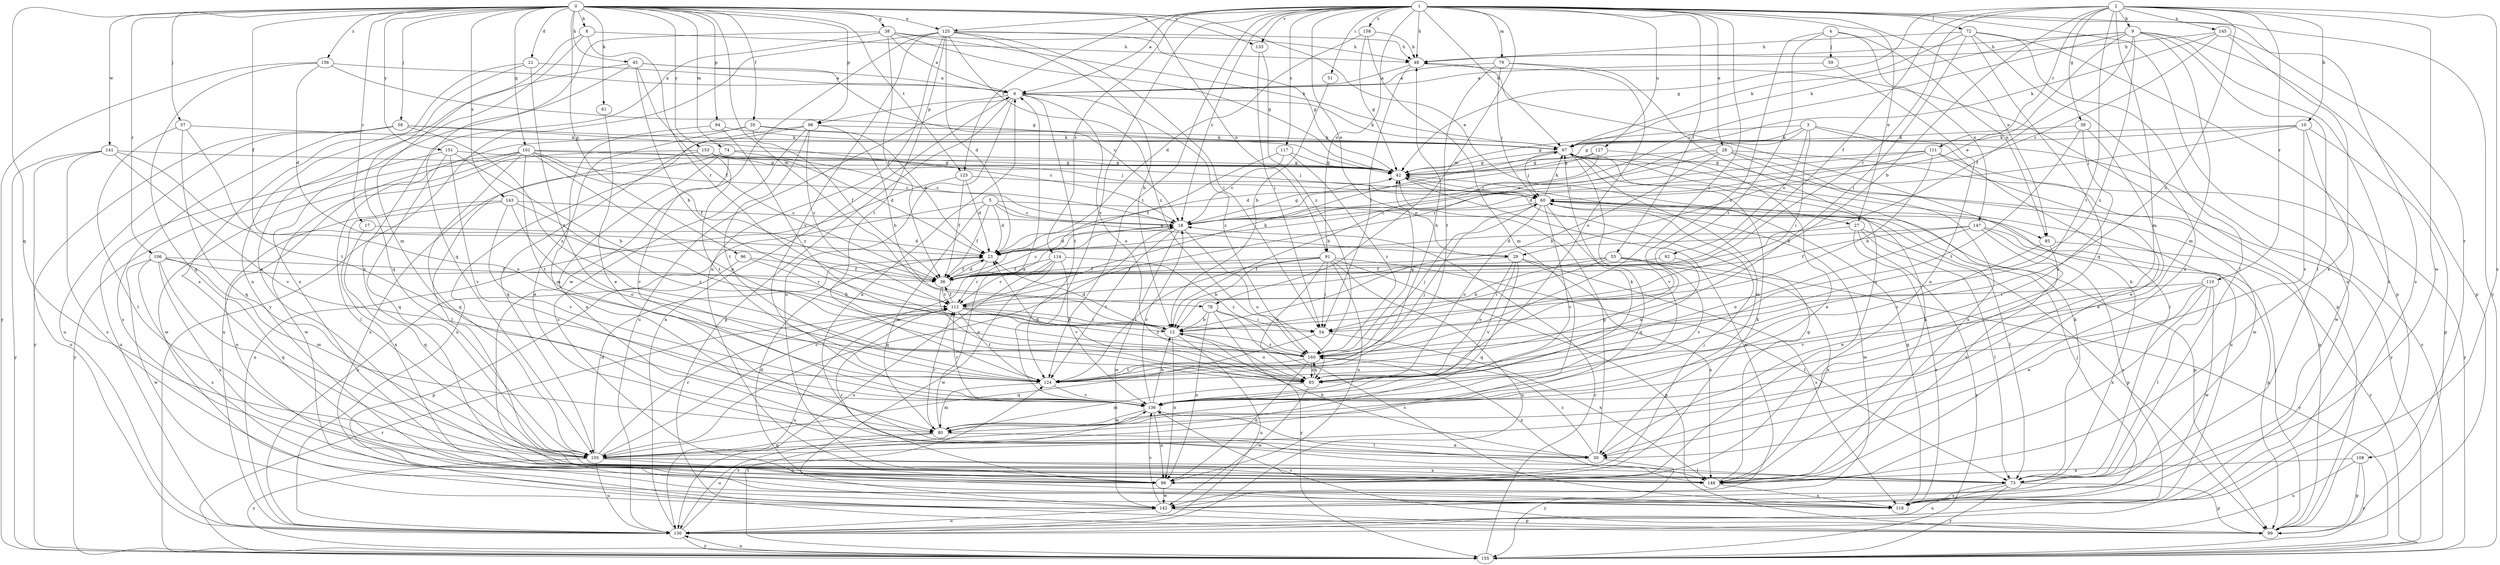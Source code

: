 strict digraph  {
0;
1;
2;
3;
4;
5;
6;
8;
9;
10;
12;
17;
18;
21;
23;
27;
28;
29;
30;
35;
36;
38;
39;
42;
45;
48;
51;
53;
54;
57;
58;
59;
60;
61;
67;
72;
73;
74;
78;
79;
80;
85;
86;
91;
92;
93;
94;
96;
98;
99;
101;
105;
106;
108;
110;
111;
112;
114;
117;
118;
123;
124;
125;
127;
130;
133;
136;
141;
142;
143;
145;
147;
148;
151;
153;
155;
156;
158;
160;
0 -> 8  [label=b];
0 -> 17  [label=c];
0 -> 21  [label=d];
0 -> 27  [label=e];
0 -> 35  [label=f];
0 -> 36  [label=f];
0 -> 38  [label=g];
0 -> 45  [label=h];
0 -> 57  [label=j];
0 -> 58  [label=j];
0 -> 61  [label=k];
0 -> 74  [label=m];
0 -> 78  [label=m];
0 -> 91  [label=o];
0 -> 94  [label=p];
0 -> 96  [label=p];
0 -> 98  [label=p];
0 -> 101  [label=q];
0 -> 105  [label=q];
0 -> 106  [label=r];
0 -> 123  [label=t];
0 -> 125  [label=u];
0 -> 133  [label=v];
0 -> 141  [label=w];
0 -> 143  [label=x];
0 -> 151  [label=y];
0 -> 153  [label=y];
0 -> 156  [label=z];
1 -> 6  [label=a];
1 -> 18  [label=c];
1 -> 27  [label=e];
1 -> 28  [label=e];
1 -> 29  [label=e];
1 -> 48  [label=h];
1 -> 51  [label=i];
1 -> 53  [label=i];
1 -> 67  [label=k];
1 -> 72  [label=l];
1 -> 78  [label=m];
1 -> 79  [label=m];
1 -> 85  [label=n];
1 -> 91  [label=o];
1 -> 108  [label=r];
1 -> 114  [label=s];
1 -> 117  [label=s];
1 -> 123  [label=t];
1 -> 124  [label=t];
1 -> 125  [label=u];
1 -> 127  [label=u];
1 -> 130  [label=u];
1 -> 133  [label=v];
1 -> 136  [label=v];
1 -> 155  [label=y];
1 -> 158  [label=z];
1 -> 160  [label=z];
2 -> 9  [label=b];
2 -> 10  [label=b];
2 -> 12  [label=b];
2 -> 36  [label=f];
2 -> 39  [label=g];
2 -> 42  [label=g];
2 -> 80  [label=m];
2 -> 110  [label=r];
2 -> 111  [label=r];
2 -> 112  [label=r];
2 -> 118  [label=s];
2 -> 124  [label=t];
2 -> 142  [label=w];
2 -> 145  [label=x];
2 -> 160  [label=z];
3 -> 42  [label=g];
3 -> 54  [label=i];
3 -> 67  [label=k];
3 -> 73  [label=l];
3 -> 92  [label=o];
3 -> 112  [label=r];
3 -> 155  [label=y];
4 -> 59  [label=j];
4 -> 85  [label=n];
4 -> 124  [label=t];
4 -> 147  [label=x];
4 -> 160  [label=z];
5 -> 18  [label=c];
5 -> 23  [label=d];
5 -> 29  [label=e];
5 -> 36  [label=f];
5 -> 80  [label=m];
5 -> 85  [label=n];
5 -> 130  [label=u];
6 -> 67  [label=k];
6 -> 86  [label=n];
6 -> 93  [label=o];
6 -> 98  [label=p];
6 -> 99  [label=p];
6 -> 124  [label=t];
6 -> 130  [label=u];
6 -> 160  [label=z];
8 -> 48  [label=h];
8 -> 80  [label=m];
8 -> 112  [label=r];
8 -> 148  [label=x];
9 -> 18  [label=c];
9 -> 29  [label=e];
9 -> 36  [label=f];
9 -> 48  [label=h];
9 -> 67  [label=k];
9 -> 73  [label=l];
9 -> 80  [label=m];
9 -> 99  [label=p];
9 -> 118  [label=s];
9 -> 160  [label=z];
10 -> 42  [label=g];
10 -> 60  [label=j];
10 -> 67  [label=k];
10 -> 99  [label=p];
10 -> 136  [label=v];
10 -> 142  [label=w];
12 -> 23  [label=d];
12 -> 86  [label=n];
12 -> 93  [label=o];
12 -> 130  [label=u];
12 -> 160  [label=z];
17 -> 23  [label=d];
17 -> 105  [label=q];
18 -> 23  [label=d];
18 -> 42  [label=g];
18 -> 93  [label=o];
18 -> 105  [label=q];
18 -> 124  [label=t];
18 -> 142  [label=w];
21 -> 6  [label=a];
21 -> 105  [label=q];
21 -> 124  [label=t];
21 -> 148  [label=x];
23 -> 36  [label=f];
23 -> 112  [label=r];
27 -> 23  [label=d];
27 -> 73  [label=l];
27 -> 99  [label=p];
27 -> 118  [label=s];
27 -> 155  [label=y];
28 -> 12  [label=b];
28 -> 18  [label=c];
28 -> 42  [label=g];
28 -> 142  [label=w];
28 -> 148  [label=x];
28 -> 155  [label=y];
29 -> 36  [label=f];
29 -> 93  [label=o];
29 -> 105  [label=q];
29 -> 118  [label=s];
29 -> 136  [label=v];
29 -> 148  [label=x];
30 -> 12  [label=b];
30 -> 42  [label=g];
30 -> 155  [label=y];
30 -> 160  [label=z];
35 -> 23  [label=d];
35 -> 30  [label=e];
35 -> 36  [label=f];
35 -> 67  [label=k];
35 -> 130  [label=u];
36 -> 18  [label=c];
36 -> 23  [label=d];
36 -> 93  [label=o];
36 -> 112  [label=r];
38 -> 6  [label=a];
38 -> 36  [label=f];
38 -> 42  [label=g];
38 -> 48  [label=h];
38 -> 67  [label=k];
38 -> 105  [label=q];
38 -> 148  [label=x];
39 -> 30  [label=e];
39 -> 67  [label=k];
39 -> 124  [label=t];
39 -> 136  [label=v];
42 -> 60  [label=j];
42 -> 142  [label=w];
45 -> 6  [label=a];
45 -> 12  [label=b];
45 -> 18  [label=c];
45 -> 36  [label=f];
45 -> 86  [label=n];
45 -> 148  [label=x];
48 -> 6  [label=a];
48 -> 54  [label=i];
48 -> 99  [label=p];
51 -> 12  [label=b];
53 -> 12  [label=b];
53 -> 36  [label=f];
53 -> 54  [label=i];
53 -> 136  [label=v];
53 -> 148  [label=x];
53 -> 155  [label=y];
54 -> 105  [label=q];
54 -> 148  [label=x];
57 -> 67  [label=k];
57 -> 73  [label=l];
57 -> 105  [label=q];
57 -> 124  [label=t];
58 -> 18  [label=c];
58 -> 67  [label=k];
58 -> 118  [label=s];
58 -> 130  [label=u];
58 -> 155  [label=y];
58 -> 160  [label=z];
59 -> 6  [label=a];
59 -> 86  [label=n];
60 -> 18  [label=c];
60 -> 67  [label=k];
60 -> 73  [label=l];
60 -> 93  [label=o];
60 -> 99  [label=p];
60 -> 105  [label=q];
60 -> 136  [label=v];
60 -> 142  [label=w];
61 -> 30  [label=e];
67 -> 42  [label=g];
67 -> 60  [label=j];
67 -> 80  [label=m];
67 -> 99  [label=p];
67 -> 130  [label=u];
67 -> 136  [label=v];
72 -> 48  [label=h];
72 -> 54  [label=i];
72 -> 67  [label=k];
72 -> 73  [label=l];
72 -> 99  [label=p];
72 -> 105  [label=q];
72 -> 148  [label=x];
73 -> 48  [label=h];
73 -> 67  [label=k];
73 -> 99  [label=p];
73 -> 118  [label=s];
73 -> 130  [label=u];
73 -> 155  [label=y];
74 -> 18  [label=c];
74 -> 30  [label=e];
74 -> 42  [label=g];
74 -> 118  [label=s];
74 -> 136  [label=v];
78 -> 12  [label=b];
78 -> 54  [label=i];
78 -> 86  [label=n];
78 -> 118  [label=s];
78 -> 155  [label=y];
79 -> 6  [label=a];
79 -> 60  [label=j];
79 -> 86  [label=n];
79 -> 93  [label=o];
79 -> 124  [label=t];
80 -> 6  [label=a];
80 -> 30  [label=e];
80 -> 105  [label=q];
80 -> 112  [label=r];
80 -> 130  [label=u];
85 -> 30  [label=e];
85 -> 93  [label=o];
85 -> 155  [label=y];
86 -> 23  [label=d];
86 -> 60  [label=j];
86 -> 67  [label=k];
86 -> 112  [label=r];
86 -> 142  [label=w];
91 -> 12  [label=b];
91 -> 36  [label=f];
91 -> 54  [label=i];
91 -> 73  [label=l];
91 -> 86  [label=n];
91 -> 93  [label=o];
91 -> 99  [label=p];
91 -> 124  [label=t];
91 -> 130  [label=u];
92 -> 36  [label=f];
92 -> 93  [label=o];
93 -> 23  [label=d];
93 -> 80  [label=m];
93 -> 142  [label=w];
93 -> 160  [label=z];
94 -> 67  [label=k];
94 -> 80  [label=m];
94 -> 160  [label=z];
96 -> 12  [label=b];
96 -> 36  [label=f];
96 -> 99  [label=p];
98 -> 12  [label=b];
98 -> 67  [label=k];
98 -> 105  [label=q];
98 -> 112  [label=r];
98 -> 118  [label=s];
98 -> 124  [label=t];
98 -> 130  [label=u];
99 -> 60  [label=j];
99 -> 136  [label=v];
101 -> 18  [label=c];
101 -> 36  [label=f];
101 -> 42  [label=g];
101 -> 60  [label=j];
101 -> 73  [label=l];
101 -> 93  [label=o];
101 -> 105  [label=q];
101 -> 124  [label=t];
101 -> 142  [label=w];
101 -> 155  [label=y];
105 -> 18  [label=c];
105 -> 23  [label=d];
105 -> 73  [label=l];
105 -> 86  [label=n];
105 -> 112  [label=r];
105 -> 130  [label=u];
105 -> 148  [label=x];
105 -> 155  [label=y];
106 -> 36  [label=f];
106 -> 80  [label=m];
106 -> 105  [label=q];
106 -> 112  [label=r];
106 -> 118  [label=s];
106 -> 142  [label=w];
106 -> 148  [label=x];
108 -> 99  [label=p];
108 -> 130  [label=u];
108 -> 148  [label=x];
108 -> 155  [label=y];
110 -> 30  [label=e];
110 -> 73  [label=l];
110 -> 112  [label=r];
110 -> 136  [label=v];
110 -> 142  [label=w];
110 -> 148  [label=x];
111 -> 12  [label=b];
111 -> 18  [label=c];
111 -> 23  [label=d];
111 -> 30  [label=e];
111 -> 42  [label=g];
111 -> 155  [label=y];
112 -> 12  [label=b];
112 -> 36  [label=f];
112 -> 54  [label=i];
112 -> 67  [label=k];
112 -> 124  [label=t];
112 -> 130  [label=u];
112 -> 160  [label=z];
114 -> 36  [label=f];
114 -> 112  [label=r];
114 -> 130  [label=u];
114 -> 136  [label=v];
114 -> 142  [label=w];
114 -> 160  [label=z];
117 -> 18  [label=c];
117 -> 36  [label=f];
117 -> 42  [label=g];
117 -> 160  [label=z];
118 -> 42  [label=g];
118 -> 60  [label=j];
123 -> 23  [label=d];
123 -> 36  [label=f];
123 -> 60  [label=j];
123 -> 130  [label=u];
124 -> 48  [label=h];
124 -> 60  [label=j];
124 -> 80  [label=m];
124 -> 136  [label=v];
125 -> 12  [label=b];
125 -> 23  [label=d];
125 -> 42  [label=g];
125 -> 48  [label=h];
125 -> 54  [label=i];
125 -> 86  [label=n];
125 -> 124  [label=t];
125 -> 136  [label=v];
125 -> 142  [label=w];
125 -> 155  [label=y];
125 -> 160  [label=z];
127 -> 12  [label=b];
127 -> 23  [label=d];
127 -> 30  [label=e];
127 -> 42  [label=g];
130 -> 6  [label=a];
130 -> 136  [label=v];
130 -> 155  [label=y];
133 -> 54  [label=i];
133 -> 160  [label=z];
136 -> 12  [label=b];
136 -> 18  [label=c];
136 -> 67  [label=k];
136 -> 73  [label=l];
136 -> 80  [label=m];
136 -> 86  [label=n];
136 -> 112  [label=r];
141 -> 42  [label=g];
141 -> 93  [label=o];
141 -> 118  [label=s];
141 -> 130  [label=u];
141 -> 136  [label=v];
141 -> 155  [label=y];
142 -> 99  [label=p];
142 -> 130  [label=u];
142 -> 136  [label=v];
143 -> 18  [label=c];
143 -> 86  [label=n];
143 -> 93  [label=o];
143 -> 136  [label=v];
143 -> 148  [label=x];
143 -> 160  [label=z];
145 -> 18  [label=c];
145 -> 48  [label=h];
145 -> 67  [label=k];
145 -> 118  [label=s];
145 -> 148  [label=x];
147 -> 23  [label=d];
147 -> 36  [label=f];
147 -> 93  [label=o];
147 -> 99  [label=p];
147 -> 118  [label=s];
147 -> 148  [label=x];
148 -> 6  [label=a];
148 -> 42  [label=g];
148 -> 67  [label=k];
148 -> 118  [label=s];
151 -> 12  [label=b];
151 -> 42  [label=g];
151 -> 105  [label=q];
151 -> 130  [label=u];
151 -> 136  [label=v];
153 -> 23  [label=d];
153 -> 42  [label=g];
153 -> 60  [label=j];
153 -> 73  [label=l];
153 -> 124  [label=t];
153 -> 142  [label=w];
155 -> 18  [label=c];
155 -> 112  [label=r];
155 -> 124  [label=t];
155 -> 130  [label=u];
156 -> 6  [label=a];
156 -> 23  [label=d];
156 -> 42  [label=g];
156 -> 105  [label=q];
156 -> 155  [label=y];
158 -> 23  [label=d];
158 -> 42  [label=g];
158 -> 48  [label=h];
158 -> 80  [label=m];
160 -> 42  [label=g];
160 -> 60  [label=j];
160 -> 86  [label=n];
160 -> 93  [label=o];
160 -> 124  [label=t];
160 -> 148  [label=x];
}
